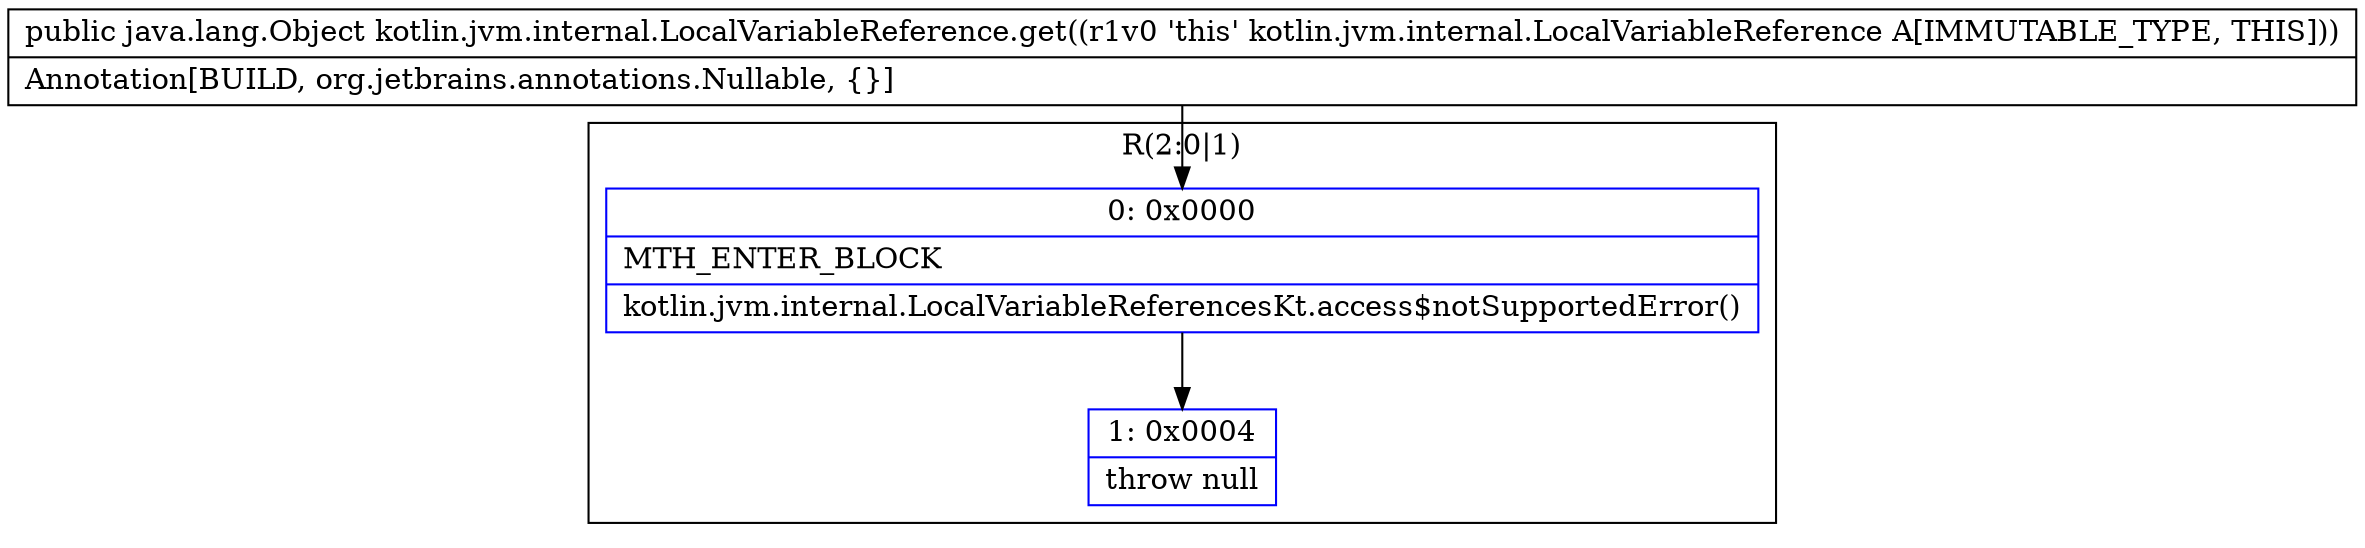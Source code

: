 digraph "CFG forkotlin.jvm.internal.LocalVariableReference.get()Ljava\/lang\/Object;" {
subgraph cluster_Region_1459445416 {
label = "R(2:0|1)";
node [shape=record,color=blue];
Node_0 [shape=record,label="{0\:\ 0x0000|MTH_ENTER_BLOCK\l|kotlin.jvm.internal.LocalVariableReferencesKt.access$notSupportedError()\l}"];
Node_1 [shape=record,label="{1\:\ 0x0004|throw null\l}"];
}
MethodNode[shape=record,label="{public java.lang.Object kotlin.jvm.internal.LocalVariableReference.get((r1v0 'this' kotlin.jvm.internal.LocalVariableReference A[IMMUTABLE_TYPE, THIS]))  | Annotation[BUILD, org.jetbrains.annotations.Nullable, \{\}]\l}"];
MethodNode -> Node_0;
Node_0 -> Node_1;
}

